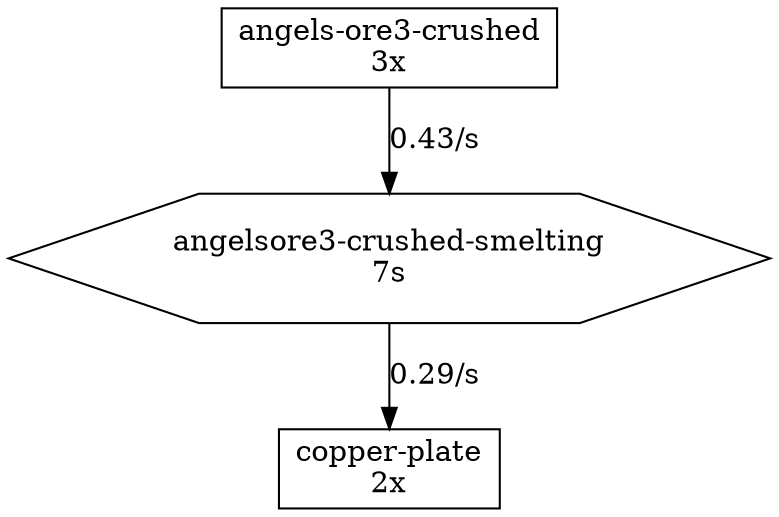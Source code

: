 // angelsore3-crushed-smelting
digraph {
	"angelsore3-crushed-smelting" [label="angelsore3-crushed-smelting
7s" shape=hexagon]
	// angels-ore3-crushed
	{
		"angels-ore3-crushed" [label="angels-ore3-crushed
3x" shape=box]
	}
	"angels-ore3-crushed" -> "angelsore3-crushed-smelting" [label="0.43/s"]
	// copper-plate
	{
		"copper-plate" [label="copper-plate
2x" shape=box]
	}
	"angelsore3-crushed-smelting" -> "copper-plate" [label="0.29/s"]
}
